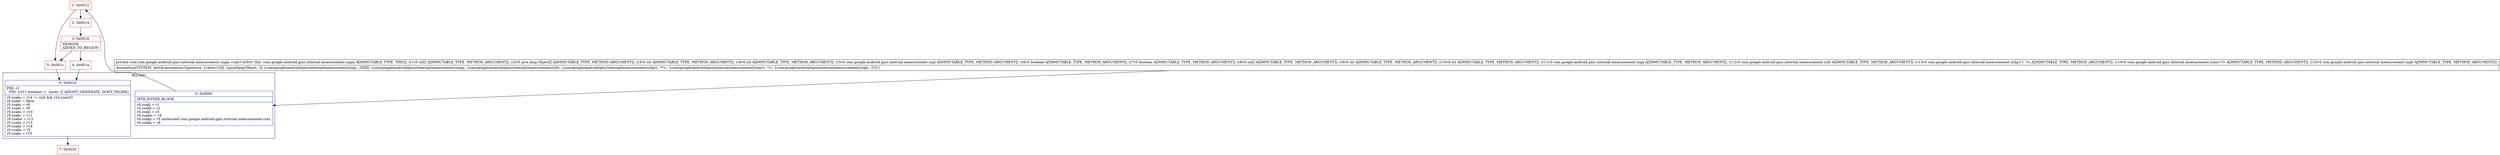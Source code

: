 digraph "CFG forcom.google.android.gms.internal.measurement.zzgm.\<init\>([I[Ljava\/lang\/Object;IILcom\/google\/android\/gms\/internal\/measurement\/zzgi;ZZ[IIILcom\/google\/android\/gms\/internal\/measurement\/zzgq;Lcom\/google\/android\/gms\/internal\/measurement\/zzfs;Lcom\/google\/android\/gms\/internal\/measurement\/zzhp;Lcom\/google\/android\/gms\/internal\/measurement\/zzen;Lcom\/google\/android\/gms\/internal\/measurement\/zzgb;)V" {
subgraph cluster_Region_1669482238 {
label = "R(2:0|6)";
node [shape=record,color=blue];
Node_0 [shape=record,label="{0\:\ 0x0000|MTH_ENTER_BLOCK\l|r0.zzakj = r1\lr0.zzakk = r2\lr0.zzakl = r3\lr0.zzakm = r4\lr0.zzakp = r5 instanceof com.google.android.gms.internal.measurement.zzey\lr0.zzakq = r6\l}"];
Node_6 [shape=record,label="{6\:\ 0x001d|PHI: r2 \l  PHI: (r2v1 boolean) =  binds: [] A[DONT_GENERATE, DONT_INLINE]\l|r0.zzako = r14 != null && r14.zze(r5)\lr0.zzakr = false\lr0.zzaks = r8\lr0.zzakt = r9\lr0.zzaku = r10\lr0.zzakv = r11\lr0.zzakw = r12\lr0.zzakx = r13\lr0.zzaky = r14\lr0.zzakn = r5\lr0.zzakz = r15\l}"];
}
Node_1 [shape=record,color=red,label="{1\:\ 0x0012}"];
Node_2 [shape=record,color=red,label="{2\:\ 0x0014}"];
Node_3 [shape=record,color=red,label="{3\:\ 0x0018|REMOVE\lADDED_TO_REGION\l}"];
Node_4 [shape=record,color=red,label="{4\:\ 0x001a}"];
Node_5 [shape=record,color=red,label="{5\:\ 0x001c}"];
Node_7 [shape=record,color=red,label="{7\:\ 0x0033}"];
MethodNode[shape=record,label="{private void com.google.android.gms.internal.measurement.zzgm.\<init\>((r0v0 'this' com.google.android.gms.internal.measurement.zzgm A[IMMUTABLE_TYPE, THIS]), (r1v0 int[] A[IMMUTABLE_TYPE, METHOD_ARGUMENT]), (r2v0 java.lang.Object[] A[IMMUTABLE_TYPE, METHOD_ARGUMENT]), (r3v0 int A[IMMUTABLE_TYPE, METHOD_ARGUMENT]), (r4v0 int A[IMMUTABLE_TYPE, METHOD_ARGUMENT]), (r5v0 com.google.android.gms.internal.measurement.zzgi A[IMMUTABLE_TYPE, METHOD_ARGUMENT]), (r6v0 boolean A[IMMUTABLE_TYPE, METHOD_ARGUMENT]), (r7v0 boolean A[IMMUTABLE_TYPE, METHOD_ARGUMENT]), (r8v0 int[] A[IMMUTABLE_TYPE, METHOD_ARGUMENT]), (r9v0 int A[IMMUTABLE_TYPE, METHOD_ARGUMENT]), (r10v0 int A[IMMUTABLE_TYPE, METHOD_ARGUMENT]), (r11v0 com.google.android.gms.internal.measurement.zzgq A[IMMUTABLE_TYPE, METHOD_ARGUMENT]), (r12v0 com.google.android.gms.internal.measurement.zzfs A[IMMUTABLE_TYPE, METHOD_ARGUMENT]), (r13v0 com.google.android.gms.internal.measurement.zzhp\<?, ?\> A[IMMUTABLE_TYPE, METHOD_ARGUMENT]), (r14v0 com.google.android.gms.internal.measurement.zzen\<?\> A[IMMUTABLE_TYPE, METHOD_ARGUMENT]), (r15v0 com.google.android.gms.internal.measurement.zzgb A[IMMUTABLE_TYPE, METHOD_ARGUMENT]))  | Annotation[SYSTEM, dalvik.annotation.Signature, \{value=[([I[, Ljava\/lang\/Object;, II, Lcom\/google\/android\/gms\/internal\/measurement\/zzgi;, ZZ[III, Lcom\/google\/android\/gms\/internal\/measurement\/zzgq;, Lcom\/google\/android\/gms\/internal\/measurement\/zzfs;, Lcom\/google\/android\/gms\/internal\/measurement\/zzhp\<, **\>;, Lcom\/google\/android\/gms\/internal\/measurement\/zzen\<, *\>;, Lcom\/google\/android\/gms\/internal\/measurement\/zzgb;, )V]\}]\l}"];
MethodNode -> Node_0;
Node_0 -> Node_1;
Node_6 -> Node_7;
Node_1 -> Node_2;
Node_1 -> Node_5;
Node_2 -> Node_3;
Node_3 -> Node_4;
Node_3 -> Node_5;
Node_4 -> Node_6;
Node_5 -> Node_6;
}


